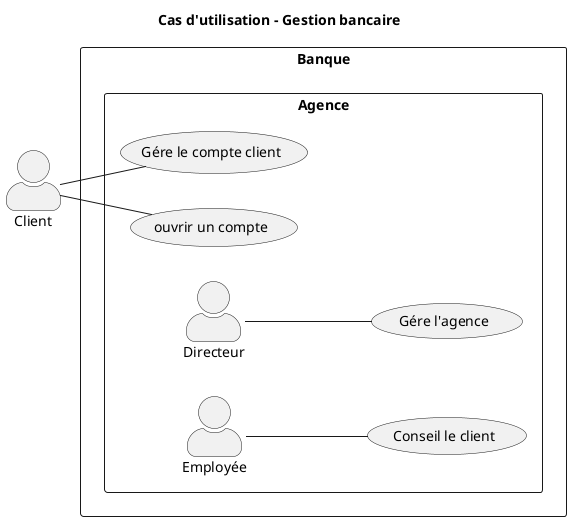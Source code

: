 @startuml

left to right direction
skinparam actorStyle awesome
title Cas d'utilisation - Gestion bancaire

actor Client
rectangle "Banque"{
    rectangle "Agence"{
    Client -- (Gére le compte client)
    Client -- (ouvrir un compte)
    Directeur -- (Gére l'agence)
    Employée -- (Conseil le client)
        }
}
@enduml
